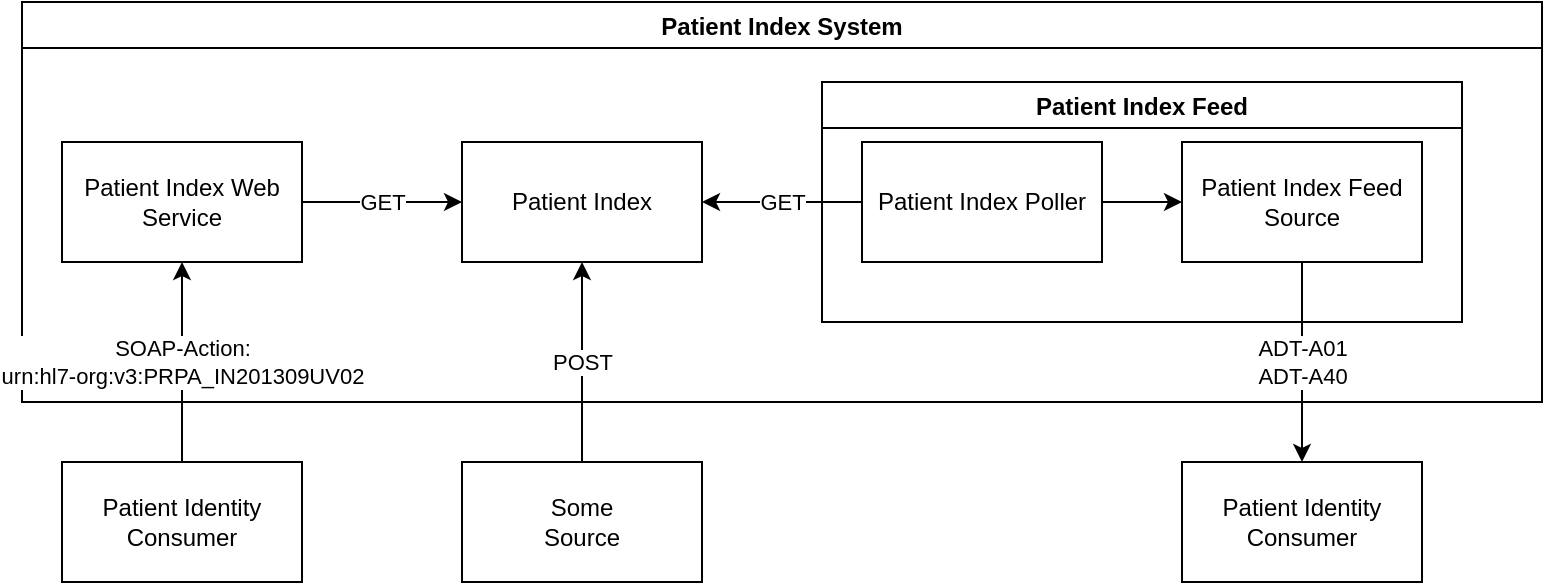 <mxfile version="20.3.0" type="device"><diagram id="4lip9W9NUIuT7ASzpVJO" name="Page-1"><mxGraphModel dx="868" dy="568" grid="1" gridSize="10" guides="1" tooltips="1" connect="1" arrows="1" fold="1" page="0" pageScale="1" pageWidth="850" pageHeight="1100" math="0" shadow="0"><root><mxCell id="0"/><mxCell id="1" parent="0"/><mxCell id="p_9lFd4VOIi0600EmW7s-1" value="Patient Index System" style="swimlane;" vertex="1" parent="1"><mxGeometry x="80" width="760" height="200" as="geometry"/></mxCell><mxCell id="p_9lFd4VOIi0600EmW7s-2" value="Patient Index" style="rounded=0;whiteSpace=wrap;html=1;" vertex="1" parent="p_9lFd4VOIi0600EmW7s-1"><mxGeometry x="220" y="70" width="120" height="60" as="geometry"/></mxCell><mxCell id="p_9lFd4VOIi0600EmW7s-7" value="GET" style="edgeStyle=orthogonalEdgeStyle;rounded=0;orthogonalLoop=1;jettySize=auto;html=1;" edge="1" parent="p_9lFd4VOIi0600EmW7s-1" source="p_9lFd4VOIi0600EmW7s-3" target="p_9lFd4VOIi0600EmW7s-2"><mxGeometry relative="1" as="geometry"/></mxCell><mxCell id="p_9lFd4VOIi0600EmW7s-3" value="Patient Index Web Service" style="rounded=0;whiteSpace=wrap;html=1;" vertex="1" parent="p_9lFd4VOIi0600EmW7s-1"><mxGeometry x="20" y="70" width="120" height="60" as="geometry"/></mxCell><mxCell id="p_9lFd4VOIi0600EmW7s-4" value="Patient Index Feed" style="swimlane;" vertex="1" parent="p_9lFd4VOIi0600EmW7s-1"><mxGeometry x="400" y="40" width="320" height="120" as="geometry"/></mxCell><mxCell id="p_9lFd4VOIi0600EmW7s-9" style="edgeStyle=orthogonalEdgeStyle;rounded=0;orthogonalLoop=1;jettySize=auto;html=1;" edge="1" parent="p_9lFd4VOIi0600EmW7s-4" source="p_9lFd4VOIi0600EmW7s-5" target="p_9lFd4VOIi0600EmW7s-6"><mxGeometry relative="1" as="geometry"/></mxCell><mxCell id="p_9lFd4VOIi0600EmW7s-5" value="Patient Index Poller" style="rounded=0;whiteSpace=wrap;html=1;" vertex="1" parent="p_9lFd4VOIi0600EmW7s-4"><mxGeometry x="20" y="30" width="120" height="60" as="geometry"/></mxCell><mxCell id="p_9lFd4VOIi0600EmW7s-6" value="Patient Index Feed Source" style="rounded=0;whiteSpace=wrap;html=1;" vertex="1" parent="p_9lFd4VOIi0600EmW7s-4"><mxGeometry x="180" y="30" width="120" height="60" as="geometry"/></mxCell><mxCell id="p_9lFd4VOIi0600EmW7s-8" value="GET" style="edgeStyle=orthogonalEdgeStyle;rounded=0;orthogonalLoop=1;jettySize=auto;html=1;" edge="1" parent="p_9lFd4VOIi0600EmW7s-1" source="p_9lFd4VOIi0600EmW7s-5" target="p_9lFd4VOIi0600EmW7s-2"><mxGeometry relative="1" as="geometry"/></mxCell><mxCell id="p_9lFd4VOIi0600EmW7s-11" value="POST" style="edgeStyle=orthogonalEdgeStyle;rounded=0;orthogonalLoop=1;jettySize=auto;html=1;" edge="1" parent="1" source="p_9lFd4VOIi0600EmW7s-10" target="p_9lFd4VOIi0600EmW7s-2"><mxGeometry relative="1" as="geometry"/></mxCell><mxCell id="p_9lFd4VOIi0600EmW7s-10" value="Some&lt;br&gt;Source" style="rounded=0;whiteSpace=wrap;html=1;" vertex="1" parent="1"><mxGeometry x="300" y="230" width="120" height="60" as="geometry"/></mxCell><mxCell id="p_9lFd4VOIi0600EmW7s-13" value="SOAP-Action:&lt;br&gt;urn:hl7-org:v3:PRPA_IN201309UV02" style="edgeStyle=orthogonalEdgeStyle;rounded=0;orthogonalLoop=1;jettySize=auto;html=1;" edge="1" parent="1" source="p_9lFd4VOIi0600EmW7s-12" target="p_9lFd4VOIi0600EmW7s-3"><mxGeometry relative="1" as="geometry"/></mxCell><mxCell id="p_9lFd4VOIi0600EmW7s-12" value="Patient Identity Consumer" style="rounded=0;whiteSpace=wrap;html=1;" vertex="1" parent="1"><mxGeometry x="100" y="230" width="120" height="60" as="geometry"/></mxCell><mxCell id="p_9lFd4VOIi0600EmW7s-14" value="Patient Identity Consumer" style="rounded=0;whiteSpace=wrap;html=1;" vertex="1" parent="1"><mxGeometry x="660" y="230" width="120" height="60" as="geometry"/></mxCell><mxCell id="p_9lFd4VOIi0600EmW7s-15" value="ADT-A01&lt;br&gt;ADT-A40" style="edgeStyle=orthogonalEdgeStyle;rounded=0;orthogonalLoop=1;jettySize=auto;html=1;" edge="1" parent="1" source="p_9lFd4VOIi0600EmW7s-6" target="p_9lFd4VOIi0600EmW7s-14"><mxGeometry relative="1" as="geometry"/></mxCell></root></mxGraphModel></diagram></mxfile>